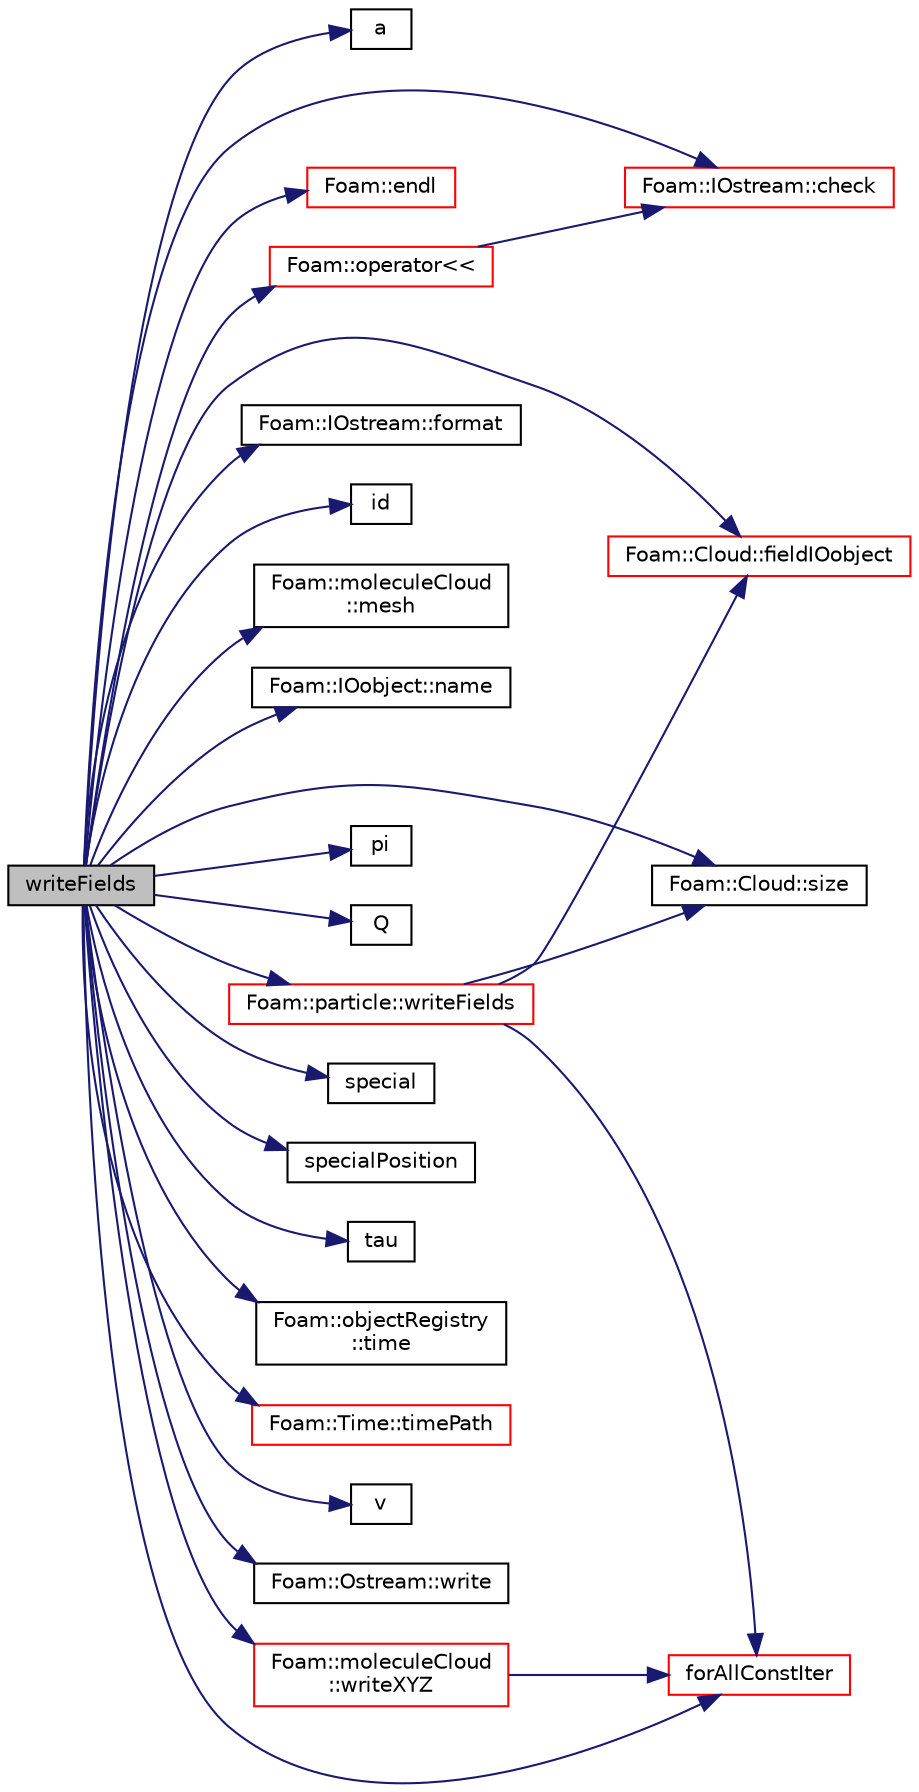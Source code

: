 digraph "writeFields"
{
  bgcolor="transparent";
  edge [fontname="Helvetica",fontsize="10",labelfontname="Helvetica",labelfontsize="10"];
  node [fontname="Helvetica",fontsize="10",shape=record];
  rankdir="LR";
  Node1 [label="writeFields",height=0.2,width=0.4,color="black", fillcolor="grey75", style="filled", fontcolor="black"];
  Node1 -> Node2 [color="midnightblue",fontsize="10",style="solid",fontname="Helvetica"];
  Node2 [label="a",height=0.2,width=0.4,color="black",URL="$a01554.html#a8120b9b89bebf8a3e4065716cdfaa769"];
  Node1 -> Node3 [color="midnightblue",fontsize="10",style="solid",fontname="Helvetica"];
  Node3 [label="Foam::IOstream::check",height=0.2,width=0.4,color="red",URL="$a01203.html#af85c845c01b78192c2f5302a271d153d",tooltip="Check IOstream status for given operation. "];
  Node1 -> Node4 [color="midnightblue",fontsize="10",style="solid",fontname="Helvetica"];
  Node4 [label="Foam::endl",height=0.2,width=0.4,color="red",URL="$a10974.html#a2db8fe02a0d3909e9351bb4275b23ce4",tooltip="Add newline and flush stream. "];
  Node1 -> Node5 [color="midnightblue",fontsize="10",style="solid",fontname="Helvetica"];
  Node5 [label="Foam::Cloud::fieldIOobject",height=0.2,width=0.4,color="red",URL="$a00277.html#aeff14efb16617f98e54d9c0c0ac06a37",tooltip="Helper to construct IOobject for field and current time. "];
  Node1 -> Node6 [color="midnightblue",fontsize="10",style="solid",fontname="Helvetica"];
  Node6 [label="forAllConstIter",height=0.2,width=0.4,color="red",URL="$a03057.html#ae21e2836509b0fa7f7cedf6493b11b09"];
  Node1 -> Node7 [color="midnightblue",fontsize="10",style="solid",fontname="Helvetica"];
  Node7 [label="Foam::IOstream::format",height=0.2,width=0.4,color="black",URL="$a01203.html#a1e2dd3d90088c6d1ed0a27bd75d814fb",tooltip="Return current stream format. "];
  Node1 -> Node8 [color="midnightblue",fontsize="10",style="solid",fontname="Helvetica"];
  Node8 [label="id",height=0.2,width=0.4,color="black",URL="$a01554.html#a4fa3adf67f199855a290fef16532c397"];
  Node1 -> Node9 [color="midnightblue",fontsize="10",style="solid",fontname="Helvetica"];
  Node9 [label="Foam::moleculeCloud\l::mesh",height=0.2,width=0.4,color="black",URL="$a01555.html#a98304ea88928a2446ad3fc8d8b94b8ed"];
  Node1 -> Node10 [color="midnightblue",fontsize="10",style="solid",fontname="Helvetica"];
  Node10 [label="Foam::IOobject::name",height=0.2,width=0.4,color="black",URL="$a01197.html#a75b72488d2e82151b025744974919d5d",tooltip="Return name. "];
  Node1 -> Node11 [color="midnightblue",fontsize="10",style="solid",fontname="Helvetica"];
  Node11 [label="Foam::operator\<\<",height=0.2,width=0.4,color="red",URL="$a10974.html#ae86a76a63deefbe1a4490c873ad8e1b2"];
  Node11 -> Node3 [color="midnightblue",fontsize="10",style="solid",fontname="Helvetica"];
  Node1 -> Node12 [color="midnightblue",fontsize="10",style="solid",fontname="Helvetica"];
  Node12 [label="pi",height=0.2,width=0.4,color="black",URL="$a01554.html#a1cc92c39ba824b7a57038a0f091e6b07"];
  Node1 -> Node13 [color="midnightblue",fontsize="10",style="solid",fontname="Helvetica"];
  Node13 [label="Q",height=0.2,width=0.4,color="black",URL="$a01554.html#adbd03671c8f3b17c625f78614c926560"];
  Node1 -> Node14 [color="midnightblue",fontsize="10",style="solid",fontname="Helvetica"];
  Node14 [label="Foam::Cloud::size",height=0.2,width=0.4,color="black",URL="$a00277.html#a65cea301e2d6033c43932d12d91c792f"];
  Node1 -> Node15 [color="midnightblue",fontsize="10",style="solid",fontname="Helvetica"];
  Node15 [label="special",height=0.2,width=0.4,color="black",URL="$a01554.html#adb959ee90b7f37332bb18efd52c20f19"];
  Node1 -> Node16 [color="midnightblue",fontsize="10",style="solid",fontname="Helvetica"];
  Node16 [label="specialPosition",height=0.2,width=0.4,color="black",URL="$a01554.html#a3ac9f023044298580bd3dec048c330fb"];
  Node1 -> Node17 [color="midnightblue",fontsize="10",style="solid",fontname="Helvetica"];
  Node17 [label="tau",height=0.2,width=0.4,color="black",URL="$a01554.html#a0a1b36cbb4ba6ecf72cb00989694aaa1"];
  Node1 -> Node18 [color="midnightblue",fontsize="10",style="solid",fontname="Helvetica"];
  Node18 [label="Foam::objectRegistry\l::time",height=0.2,width=0.4,color="black",URL="$a01727.html#a48fcf6de2789aff6b430b5fc1a05693f",tooltip="Return time. "];
  Node1 -> Node19 [color="midnightblue",fontsize="10",style="solid",fontname="Helvetica"];
  Node19 [label="Foam::Time::timePath",height=0.2,width=0.4,color="red",URL="$a02683.html#aaa23ffa3c0097d1ee601ffba3a9dee8b",tooltip="Return current time path. "];
  Node1 -> Node20 [color="midnightblue",fontsize="10",style="solid",fontname="Helvetica"];
  Node20 [label="v",height=0.2,width=0.4,color="black",URL="$a01554.html#a7769344d07ff72267a3d5d2882df60c2"];
  Node1 -> Node21 [color="midnightblue",fontsize="10",style="solid",fontname="Helvetica"];
  Node21 [label="Foam::Ostream::write",height=0.2,width=0.4,color="black",URL="$a01774.html#a81a19ad9e4098b4701cc8bab9a59d78b",tooltip="Write next token to stream. "];
  Node1 -> Node22 [color="midnightblue",fontsize="10",style="solid",fontname="Helvetica"];
  Node22 [label="Foam::particle::writeFields",height=0.2,width=0.4,color="red",URL="$a01813.html#a906eddb9c2a5710c531a5a57276cc18e",tooltip="Write the fields associated with the owner cloud. "];
  Node22 -> Node14 [color="midnightblue",fontsize="10",style="solid",fontname="Helvetica"];
  Node22 -> Node5 [color="midnightblue",fontsize="10",style="solid",fontname="Helvetica"];
  Node22 -> Node6 [color="midnightblue",fontsize="10",style="solid",fontname="Helvetica"];
  Node1 -> Node23 [color="midnightblue",fontsize="10",style="solid",fontname="Helvetica"];
  Node23 [label="Foam::moleculeCloud\l::writeXYZ",height=0.2,width=0.4,color="red",URL="$a01555.html#abef7ffdabe1d0aa6e8b0ba23e667ce4f",tooltip="Write molecule sites in XYZ format. "];
  Node23 -> Node6 [color="midnightblue",fontsize="10",style="solid",fontname="Helvetica"];
}
